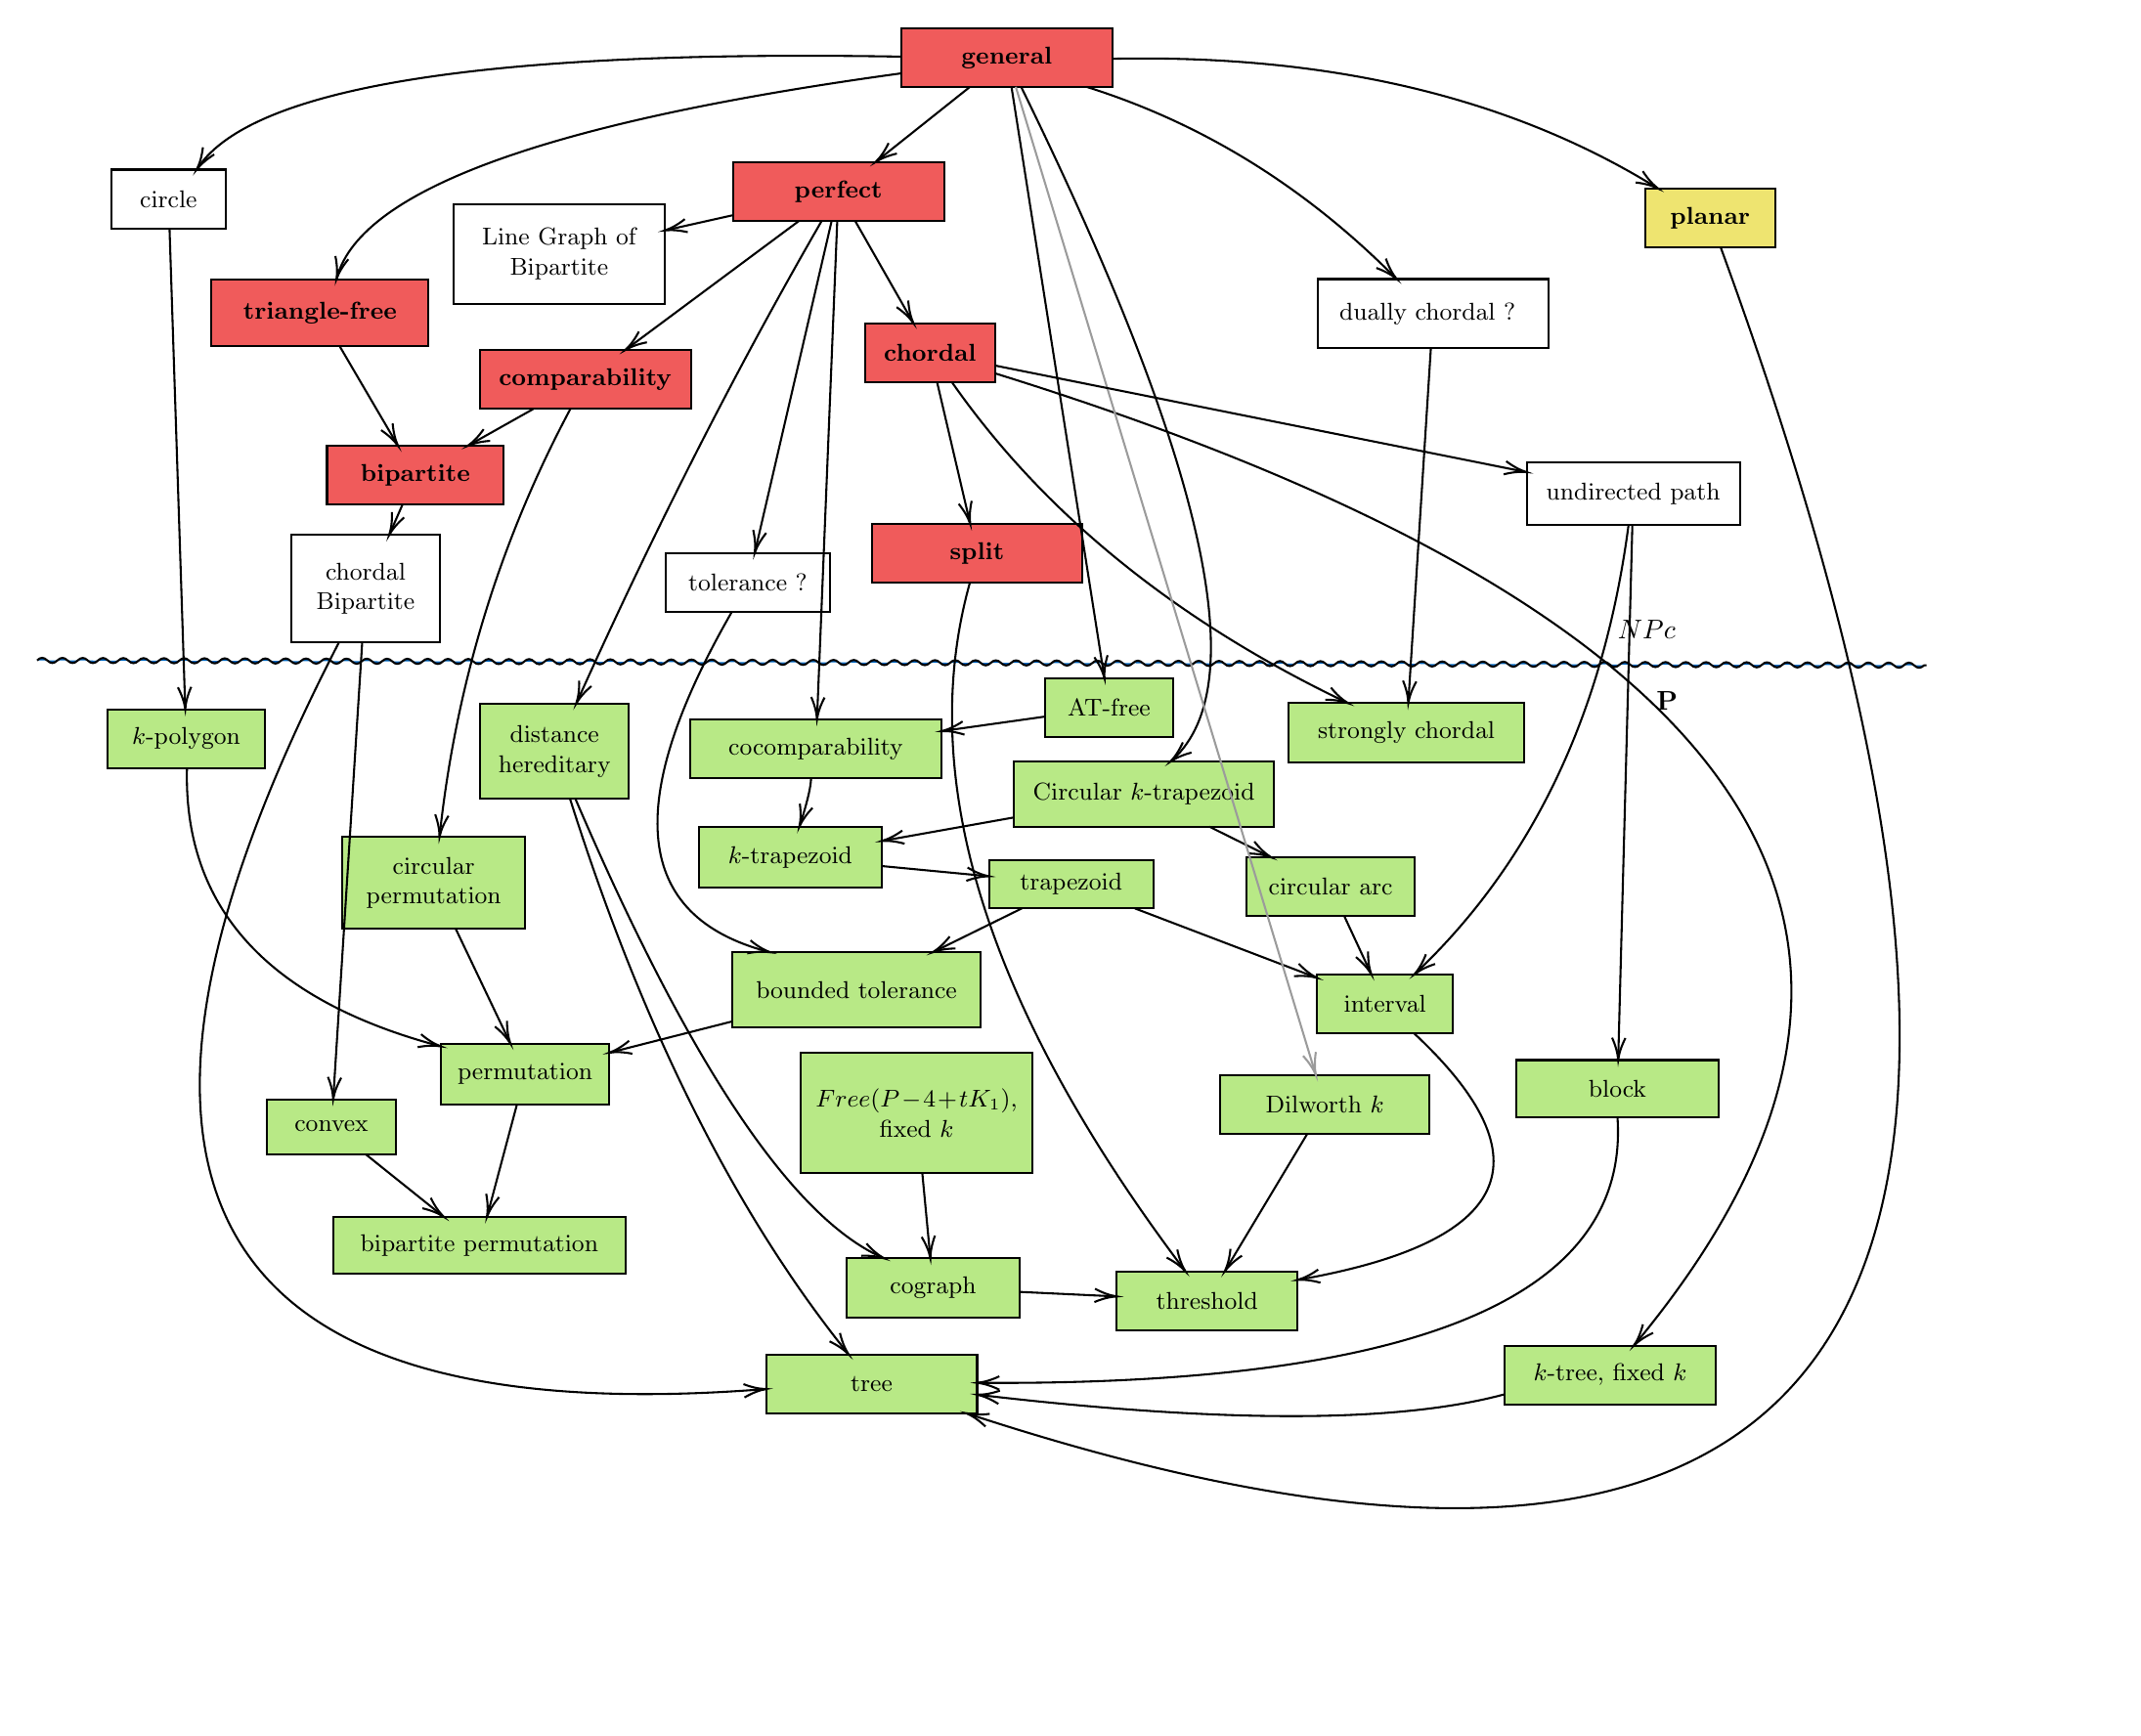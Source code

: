 

\tikzset{every picture/.style={line width=0.75pt}} %set default line width to 0.75pt        

\begin{tikzpicture}[x=0.75pt,y=0.75pt,yscale=-1,xscale=1]
%uncomment if require: \path (0,617); %set diagram left start at 0, and has height of 617

%Straight Lines [id:da6521298779049807] 
\draw [fill={rgb, 255:red, 0; green, 101; blue, 189 }  ,fill opacity=1 ]   (-114.6,212.17) .. controls (-112.93,210.51) and (-111.26,210.52) .. (-109.6,212.19) .. controls (-107.93,213.86) and (-106.27,213.86) .. (-104.6,212.2) .. controls (-102.93,210.54) and (-101.27,210.54) .. (-99.6,212.21) .. controls (-97.94,213.88) and (-96.27,213.89) .. (-94.6,212.23) .. controls (-92.93,210.57) and (-91.27,210.57) .. (-89.6,212.24) .. controls (-87.93,213.91) and (-86.27,213.91) .. (-84.6,212.25) .. controls (-82.93,210.59) and (-81.26,210.6) .. (-79.6,212.27) .. controls (-77.93,213.94) and (-76.27,213.94) .. (-74.6,212.28) .. controls (-72.93,210.62) and (-71.27,210.62) .. (-69.6,212.29) .. controls (-67.93,213.96) and (-66.27,213.96) .. (-64.6,212.3) .. controls (-62.93,210.64) and (-61.26,210.65) .. (-59.6,212.32) .. controls (-57.93,213.99) and (-56.27,213.99) .. (-54.6,212.33) .. controls (-52.93,210.67) and (-51.27,210.67) .. (-49.6,212.34) .. controls (-47.94,214.01) and (-46.27,214.02) .. (-44.6,212.36) .. controls (-42.93,210.7) and (-41.27,210.7) .. (-39.6,212.37) .. controls (-37.93,214.04) and (-36.27,214.04) .. (-34.6,212.38) .. controls (-32.93,210.72) and (-31.27,210.72) .. (-29.6,212.39) .. controls (-27.94,214.06) and (-26.27,214.07) .. (-24.6,212.41) .. controls (-22.93,210.75) and (-21.27,210.75) .. (-19.6,212.42) .. controls (-17.93,214.09) and (-16.27,214.09) .. (-14.6,212.43) .. controls (-12.93,210.77) and (-11.26,210.78) .. (-9.6,212.45) .. controls (-7.93,214.12) and (-6.27,214.12) .. (-4.6,212.46) .. controls (-2.93,210.8) and (-1.27,210.8) .. (0.4,212.47) .. controls (2.07,214.14) and (3.73,214.14) .. (5.4,212.48) .. controls (7.07,210.82) and (8.74,210.83) .. (10.4,212.5) .. controls (12.07,214.17) and (13.73,214.17) .. (15.4,212.51) .. controls (17.07,210.85) and (18.73,210.85) .. (20.4,212.52) .. controls (22.06,214.19) and (23.73,214.2) .. (25.4,212.54) .. controls (27.07,210.88) and (28.73,210.88) .. (30.4,212.55) .. controls (32.07,214.22) and (33.73,214.22) .. (35.4,212.56) .. controls (37.07,210.9) and (38.73,210.9) .. (40.4,212.57) .. controls (42.06,214.24) and (43.73,214.25) .. (45.4,212.59) .. controls (47.07,210.93) and (48.73,210.93) .. (50.4,212.6) .. controls (52.07,214.27) and (53.73,214.27) .. (55.4,212.61) .. controls (57.07,210.95) and (58.74,210.96) .. (60.4,212.63) .. controls (62.07,214.3) and (63.73,214.3) .. (65.4,212.64) .. controls (67.07,210.98) and (68.73,210.98) .. (70.4,212.65) .. controls (72.07,214.32) and (73.73,214.32) .. (75.4,212.66) .. controls (77.07,211) and (78.74,211.01) .. (80.4,212.68) .. controls (82.07,214.35) and (83.73,214.35) .. (85.4,212.69) .. controls (87.07,211.03) and (88.73,211.03) .. (90.4,212.7) .. controls (92.06,214.37) and (93.73,214.38) .. (95.4,212.72) .. controls (97.07,211.06) and (98.73,211.06) .. (100.4,212.73) .. controls (102.07,214.4) and (103.73,214.4) .. (105.4,212.74) .. controls (107.07,211.08) and (108.73,211.08) .. (110.4,212.75) .. controls (112.06,214.42) and (113.73,214.43) .. (115.4,212.77) .. controls (117.07,211.11) and (118.73,211.11) .. (120.4,212.78) .. controls (122.07,214.45) and (123.73,214.45) .. (125.4,212.79) .. controls (127.07,211.13) and (128.74,211.14) .. (130.4,212.81) .. controls (132.07,214.48) and (133.73,214.48) .. (135.4,212.82) .. controls (137.07,211.16) and (138.73,211.16) .. (140.4,212.83) .. controls (142.06,214.5) and (143.73,214.51) .. (145.4,212.85) .. controls (147.07,211.19) and (148.73,211.19) .. (150.4,212.86) .. controls (152.07,214.53) and (153.73,214.53) .. (155.4,212.87) .. controls (157.07,211.21) and (158.73,211.21) .. (160.4,212.88) .. controls (162.06,214.55) and (163.73,214.56) .. (165.4,212.9) .. controls (167.07,211.24) and (168.73,211.24) .. (170.4,212.91) .. controls (172.07,214.58) and (173.73,214.58) .. (175.4,212.92) .. controls (177.07,211.26) and (178.74,211.27) .. (180.4,212.94) .. controls (182.07,214.61) and (183.73,214.61) .. (185.4,212.95) .. controls (187.07,211.29) and (188.73,211.29) .. (190.4,212.96) .. controls (192.07,214.63) and (193.73,214.63) .. (195.4,212.97) .. controls (197.07,211.31) and (198.74,211.32) .. (200.4,212.99) .. controls (202.07,214.66) and (203.73,214.66) .. (205.4,213) .. controls (207.07,211.34) and (208.73,211.34) .. (210.4,213.01) .. controls (212.06,214.68) and (213.73,214.69) .. (215.4,213.03) .. controls (217.07,211.37) and (218.73,211.37) .. (220.4,213.04) .. controls (222.07,214.71) and (223.73,214.71) .. (225.4,213.05) .. controls (227.07,211.39) and (228.73,211.39) .. (230.4,213.06) .. controls (232.06,214.73) and (233.73,214.74) .. (235.4,213.08) .. controls (237.07,211.42) and (238.73,211.42) .. (240.4,213.09) .. controls (242.07,214.76) and (243.73,214.76) .. (245.4,213.1) .. controls (247.07,211.44) and (248.74,211.45) .. (250.4,213.12) .. controls (252.07,214.79) and (253.73,214.79) .. (255.4,213.13) .. controls (257.07,211.47) and (258.73,211.47) .. (260.4,213.14) .. controls (262.07,214.81) and (263.73,214.81) .. (265.4,213.15) .. controls (267.07,211.49) and (268.74,211.5) .. (270.4,213.17) .. controls (272.07,214.84) and (273.73,214.84) .. (275.4,213.18) .. controls (277.07,211.52) and (278.73,211.52) .. (280.4,213.19) .. controls (282.06,214.86) and (283.73,214.87) .. (285.4,213.21) .. controls (287.07,211.55) and (288.73,211.55) .. (290.4,213.22) .. controls (292.07,214.89) and (293.73,214.89) .. (295.4,213.23) .. controls (297.07,211.57) and (298.73,211.57) .. (300.4,213.24) .. controls (302.06,214.91) and (303.73,214.92) .. (305.4,213.26) .. controls (307.07,211.6) and (308.73,211.6) .. (310.4,213.27) .. controls (312.07,214.94) and (313.73,214.94) .. (315.4,213.28) .. controls (317.07,211.62) and (318.74,211.63) .. (320.4,213.3) .. controls (322.07,214.97) and (323.73,214.97) .. (325.4,213.31) .. controls (327.07,211.65) and (328.73,211.65) .. (330.4,213.32) .. controls (332.07,214.99) and (333.73,214.99) .. (335.4,213.33) .. controls (337.07,211.67) and (338.74,211.68) .. (340.4,213.35) .. controls (342.07,215.02) and (343.73,215.02) .. (345.4,213.36) .. controls (347.07,211.7) and (348.73,211.7) .. (350.4,213.37) .. controls (352.06,215.04) and (353.73,215.05) .. (355.4,213.39) .. controls (357.07,211.73) and (358.73,211.73) .. (360.4,213.4) .. controls (362.07,215.07) and (363.73,215.07) .. (365.4,213.41) .. controls (367.07,211.75) and (368.73,211.75) .. (370.4,213.42) .. controls (372.06,215.09) and (373.73,215.1) .. (375.4,213.44) .. controls (377.07,211.78) and (378.73,211.78) .. (380.4,213.45) .. controls (382.07,215.12) and (383.73,215.12) .. (385.4,213.46) .. controls (387.07,211.8) and (388.74,211.81) .. (390.4,213.48) .. controls (392.07,215.15) and (393.73,215.15) .. (395.4,213.49) .. controls (397.07,211.83) and (398.73,211.83) .. (400.4,213.5) .. controls (402.06,215.17) and (403.73,215.18) .. (405.4,213.52) .. controls (407.07,211.86) and (408.73,211.86) .. (410.4,213.53) .. controls (412.07,215.2) and (413.73,215.2) .. (415.4,213.54) .. controls (417.07,211.88) and (418.73,211.88) .. (420.4,213.55) .. controls (422.06,215.22) and (423.73,215.23) .. (425.4,213.57) .. controls (427.07,211.91) and (428.73,211.91) .. (430.4,213.58) .. controls (432.07,215.25) and (433.73,215.25) .. (435.4,213.59) .. controls (437.07,211.93) and (438.74,211.94) .. (440.4,213.61) .. controls (442.07,215.28) and (443.73,215.28) .. (445.4,213.62) .. controls (447.07,211.96) and (448.73,211.96) .. (450.4,213.63) .. controls (452.07,215.3) and (453.73,215.3) .. (455.4,213.64) .. controls (457.07,211.98) and (458.74,211.99) .. (460.4,213.66) .. controls (462.07,215.33) and (463.73,215.33) .. (465.4,213.67) .. controls (467.07,212.01) and (468.73,212.01) .. (470.4,213.68) .. controls (472.06,215.35) and (473.73,215.36) .. (475.4,213.7) .. controls (477.07,212.04) and (478.73,212.04) .. (480.4,213.71) .. controls (482.07,215.38) and (483.73,215.38) .. (485.4,213.72) .. controls (487.07,212.06) and (488.73,212.06) .. (490.4,213.73) .. controls (492.06,215.4) and (493.73,215.41) .. (495.4,213.75) .. controls (497.07,212.09) and (498.73,212.09) .. (500.4,213.76) .. controls (502.07,215.43) and (503.73,215.43) .. (505.4,213.77) .. controls (507.07,212.11) and (508.74,212.12) .. (510.4,213.79) .. controls (512.07,215.46) and (513.73,215.46) .. (515.4,213.8) .. controls (517.07,212.14) and (518.73,212.14) .. (520.4,213.81) .. controls (522.07,215.48) and (523.73,215.48) .. (525.4,213.82) .. controls (527.07,212.16) and (528.74,212.17) .. (530.4,213.84) .. controls (532.07,215.51) and (533.73,215.51) .. (535.4,213.85) .. controls (537.07,212.19) and (538.73,212.19) .. (540.4,213.86) .. controls (542.06,215.53) and (543.73,215.54) .. (545.4,213.88) .. controls (547.07,212.22) and (548.73,212.22) .. (550.4,213.89) .. controls (552.07,215.56) and (553.73,215.56) .. (555.4,213.9) .. controls (557.07,212.24) and (558.73,212.24) .. (560.4,213.91) .. controls (562.06,215.58) and (563.73,215.59) .. (565.4,213.93) .. controls (567.07,212.27) and (568.73,212.27) .. (570.4,213.94) .. controls (572.07,215.61) and (573.73,215.61) .. (575.4,213.95) .. controls (577.07,212.29) and (578.74,212.3) .. (580.4,213.97) .. controls (582.07,215.64) and (583.73,215.64) .. (585.4,213.98) .. controls (587.07,212.32) and (588.73,212.32) .. (590.4,213.99) .. controls (592.07,215.66) and (593.73,215.66) .. (595.4,214) .. controls (597.07,212.34) and (598.74,212.35) .. (600.4,214.02) .. controls (602.07,215.69) and (603.73,215.69) .. (605.4,214.03) .. controls (607.07,212.37) and (608.73,212.37) .. (610.4,214.04) .. controls (612.06,215.71) and (613.73,215.72) .. (615.4,214.06) .. controls (617.07,212.4) and (618.73,212.4) .. (620.4,214.07) .. controls (622.07,215.74) and (623.73,215.74) .. (625.4,214.08) .. controls (627.07,212.42) and (628.74,212.43) .. (630.4,214.1) .. controls (632.07,215.77) and (633.73,215.77) .. (635.4,214.11) .. controls (637.07,212.45) and (638.73,212.45) .. (640.4,214.12) .. controls (642.07,215.79) and (643.73,215.79) .. (645.4,214.13) .. controls (647.07,212.47) and (648.74,212.48) .. (650.4,214.15) .. controls (652.07,215.82) and (653.73,215.82) .. (655.4,214.16) .. controls (657.07,212.5) and (658.73,212.5) .. (660.4,214.17) .. controls (662.06,215.84) and (663.73,215.85) .. (665.4,214.19) .. controls (667.07,212.53) and (668.73,212.53) .. (670.4,214.2) .. controls (672.07,215.87) and (673.73,215.87) .. (675.4,214.21) .. controls (677.07,212.55) and (678.73,212.55) .. (680.4,214.22) .. controls (682.06,215.89) and (683.73,215.9) .. (685.4,214.24) .. controls (687.07,212.58) and (688.73,212.58) .. (690.4,214.25) .. controls (692.07,215.92) and (693.73,215.92) .. (695.4,214.26) .. controls (697.07,212.6) and (698.74,212.61) .. (700.4,214.28) .. controls (702.07,215.95) and (703.73,215.95) .. (705.4,214.29) .. controls (707.07,212.63) and (708.73,212.63) .. (710.4,214.3) .. controls (712.07,215.97) and (713.73,215.97) .. (715.4,214.31) .. controls (717.07,212.65) and (718.74,212.66) .. (720.4,214.33) .. controls (722.07,216) and (723.73,216) .. (725.4,214.34) .. controls (727.07,212.68) and (728.73,212.68) .. (730.4,214.35) .. controls (732.06,216.02) and (733.73,216.03) .. (735.4,214.37) .. controls (737.07,212.71) and (738.73,212.71) .. (740.4,214.38) .. controls (742.07,216.05) and (743.73,216.05) .. (745.4,214.39) .. controls (747.07,212.73) and (748.73,212.73) .. (750.4,214.4) .. controls (752.06,216.07) and (753.73,216.08) .. (755.4,214.42) .. controls (757.07,212.76) and (758.73,212.76) .. (760.4,214.43) .. controls (762.07,216.1) and (763.73,216.1) .. (765.4,214.44) .. controls (767.07,212.78) and (768.74,212.79) .. (770.4,214.46) .. controls (772.07,216.13) and (773.73,216.13) .. (775.4,214.47) .. controls (777.07,212.81) and (778.73,212.81) .. (780.4,214.48) .. controls (782.07,216.15) and (783.73,216.15) .. (785.4,214.49) .. controls (787.07,212.83) and (788.74,212.84) .. (790.4,214.51) .. controls (792.07,216.18) and (793.73,216.18) .. (795.4,214.52) .. controls (797.07,212.86) and (798.73,212.86) .. (800.4,214.53) .. controls (802.06,216.2) and (803.73,216.21) .. (805.4,214.55) .. controls (807.07,212.89) and (808.73,212.89) .. (810.4,214.56) .. controls (812.07,216.23) and (813.73,216.23) .. (815.4,214.57) -- (816.6,214.57) -- (816.6,214.57) ;

% Text Node
\draw  [fill={rgb, 255:red, 233; green, 17; blue, 17 }  ,fill opacity=0.69 ]  (228.33,-33.4) -- (332.33,-33.4) -- (332.33,-4.4) -- (228.33,-4.4) -- cycle  ;
\draw (280.33,-18.9) node  [font=\small] [align=left] {\begin{minipage}[lt]{68pt}\setlength\topsep{0pt}
\begin{center}
\textbf{perfect}
\end{center}

\end{minipage}};
% Text Node
\draw    (90.67,-12.58) -- (194.67,-12.58) -- (194.67,36.42) -- (90.67,36.42) -- cycle  ;
\draw (142.67,11.92) node  [font=\small] [align=left] {\begin{minipage}[lt]{68pt}\setlength\topsep{0pt}
\begin{center}
Line Graph of Bipartite
\end{center}

\end{minipage}};
% Text Node
\draw  [fill={rgb, 255:red, 233; green, 17; blue, 17 }  ,fill opacity=0.69 ]  (103.67,59.27) -- (207.67,59.27) -- (207.67,88.27) -- (103.67,88.27) -- cycle  ;
\draw (155.67,73.77) node  [font=\small] [align=left] {\begin{minipage}[lt]{68pt}\setlength\topsep{0pt}
\begin{center}
\textbf{comparability}
\end{center}

\end{minipage}};
% Text Node
\draw    (195.2,159.27) -- (276.2,159.27) -- (276.2,188.27) -- (195.2,188.27) -- cycle  ;
\draw (235.7,173.77) node  [font=\small] [align=left] {\begin{minipage}[lt]{52.63pt}\setlength\topsep{0pt}
\begin{center}
tolerance ?
\end{center}

\end{minipage}};
% Text Node
\draw  [fill={rgb, 255:red, 184; green, 233; blue, 134 }  ,fill opacity=1 ]  (382.2,220.93) -- (445.2,220.93) -- (445.2,249.93) -- (382.2,249.93) -- cycle  ;
\draw (413.7,235.43) node  [font=\small] [align=left] {\begin{minipage}[lt]{40.39pt}\setlength\topsep{0pt}
\begin{center}
AT-free
\end{center}

\end{minipage}};
% Text Node
\draw  [fill={rgb, 255:red, 233; green, 17; blue, 17 }  ,fill opacity=0.69 ]  (293.53,45.93) -- (357.53,45.93) -- (357.53,74.93) -- (293.53,74.93) -- cycle  ;
\draw (325.53,60.43) node  [font=\small] [align=left] {\begin{minipage}[lt]{40.62pt}\setlength\topsep{0pt}
\begin{center}
\textbf{chordal}
\end{center}

\end{minipage}};
% Text Node
\draw  [fill={rgb, 255:red, 233; green, 17; blue, 17 }  ,fill opacity=0.69 ]  (296.67,144.93) -- (400.67,144.93) -- (400.67,173.93) -- (296.67,173.93) -- cycle  ;
\draw (348.67,159.43) node  [font=\small] [align=left] {\begin{minipage}[lt]{68pt}\setlength\topsep{0pt}
\begin{center}
\textbf{split}
\end{center}

\end{minipage}};
% Text Node
\draw  [fill={rgb, 255:red, 184; green, 233; blue, 134 }  ,fill opacity=1 ]  (608.67,549.93) -- (712.67,549.93) -- (712.67,578.93) -- (608.67,578.93) -- cycle  ;
\draw (660.67,564.43) node  [font=\small] [align=left] {\begin{minipage}[lt]{68pt}\setlength\topsep{0pt}
\begin{center}
$\displaystyle k$-tree, fixed $\displaystyle k$
\end{center}

\end{minipage}};
% Text Node
\draw  [color={rgb, 255:red, 0; green, 0; blue, 0 }  ,draw opacity=1 ][fill={rgb, 255:red, 184; green, 233; blue, 134 }  ,fill opacity=1 ]  (207.17,241.27) -- (331.17,241.27) -- (331.17,270.27) -- (207.17,270.27) -- cycle  ;
\draw (269.17,255.77) node  [font=\small] [align=left] {\begin{minipage}[lt]{81.83pt}\setlength\topsep{0pt}
\begin{center}
cocomparability
\end{center}

\end{minipage}};
% Text Node
\draw  [fill={rgb, 255:red, 184; green, 233; blue, 134 }  ,fill opacity=1 ]  (244.67,554.27) -- (348.67,554.27) -- (348.67,583.27) -- (244.67,583.27) -- cycle  ;
\draw (296.67,568.77) node  [font=\small] [align=left] {\begin{minipage}[lt]{68pt}\setlength\topsep{0pt}
\begin{center}
tree
\end{center}

\end{minipage}};
% Text Node
\draw    (-77.8,-29.73) -- (-21.8,-29.73) -- (-21.8,-0.73) -- (-77.8,-0.73) -- cycle  ;
\draw (-49.8,-15.23) node  [font=\small] [align=left] {\begin{minipage}[lt]{35.63pt}\setlength\topsep{0pt}
\begin{center}
circle
\end{center}

\end{minipage}};
% Text Node
\draw    (10.8,150.42) -- (83.8,150.42) -- (83.8,203.42) -- (10.8,203.42) -- cycle  ;
\draw (47.3,176.92) node  [font=\small] [align=left] {\begin{minipage}[lt]{47.1pt}\setlength\topsep{0pt}
\begin{center}
chordal Bipartite
\end{center}

\end{minipage}};
% Text Node
\draw  [fill={rgb, 255:red, 233; green, 17; blue, 17 }  ,fill opacity=0.69 ]  (28.3,106.47) -- (115.3,106.47) -- (115.3,135.47) -- (28.3,135.47) -- cycle  ;
\draw (71.8,120.97) node  [font=\small] [align=left] {\begin{minipage}[lt]{56.39pt}\setlength\topsep{0pt}
\begin{center}
\textbf{bipartite}
\end{center}

\end{minipage}};
% Text Node
\draw  [fill={rgb, 255:red, 184; green, 233; blue, 134 }  ,fill opacity=1 ]  (366.87,262.15) -- (494.87,262.15) -- (494.87,294.15) -- (366.87,294.15) -- cycle  ;
\draw (430.87,278.15) node  [font=\small] [align=left] {\begin{minipage}[lt]{84.59pt}\setlength\topsep{0pt}
\begin{center}
Circular $\displaystyle k$-trapezoid
\end{center}

\end{minipage}};
% Text Node
\draw  [fill={rgb, 255:red, 184; green, 233; blue, 134 }  ,fill opacity=1 ]  (211.6,294.24) -- (301.6,294.24) -- (301.6,324.24) -- (211.6,324.24) -- cycle  ;
\draw (256.6,309.24) node  [font=\small] [align=left] {\begin{minipage}[lt]{58.21pt}\setlength\topsep{0pt}
\begin{center}
$\displaystyle k$-trapezoid
\end{center}

\end{minipage}};
% Text Node
\draw  [fill={rgb, 255:red, 184; green, 233; blue, 134 }  ,fill opacity=1 ]  (354.53,310.45) -- (435.53,310.45) -- (435.53,334.45) -- (354.53,334.45) -- cycle  ;
\draw (395.03,322.45) node  [font=\small] [align=left] {\begin{minipage}[lt]{52.18pt}\setlength\topsep{0pt}
\begin{center}
trapezoid
\end{center}

\end{minipage}};
% Text Node
\draw  [fill={rgb, 255:red, 184; green, 233; blue, 134 }  ,fill opacity=1 ]  (228.2,356.05) -- (350.2,356.05) -- (350.2,393.05) -- (228.2,393.05) -- cycle  ;
\draw (289.2,374.55) node  [font=\small] [align=left] {\begin{minipage}[lt]{80.51pt}\setlength\topsep{0pt}
\begin{center}
bounded tolerance
\end{center}

\end{minipage}};
% Text Node
\draw  [fill={rgb, 255:red, 184; green, 233; blue, 134 }  ,fill opacity=1 ]  (84.37,401.11) -- (167.37,401.11) -- (167.37,431.11) -- (84.37,431.11) -- cycle  ;
\draw (125.87,416.11) node  [font=\small] [align=left] {\begin{minipage}[lt]{53.77pt}\setlength\topsep{0pt}
\begin{center}
permutation
\end{center}

\end{minipage}};
% Text Node
\draw  [fill={rgb, 255:red, 184; green, 233; blue, 134 }  ,fill opacity=1 ]  (31.37,486.49) -- (175.37,486.49) -- (175.37,514.49) -- (31.37,514.49) -- cycle  ;
\draw (103.37,500.49) node  [font=\small] [align=left] {\begin{minipage}[lt]{95.25pt}\setlength\topsep{0pt}
\begin{center}
bipartite permutation
\end{center}

\end{minipage}};
% Text Node
\draw  [fill={rgb, 255:red, 184; green, 233; blue, 134 }  ,fill opacity=1 ]  (-1.53,428.57) -- (62.47,428.57) -- (62.47,455.57) -- (-1.53,455.57) -- cycle  ;
\draw (30.47,442.07) node  [font=\small] [align=left] {\begin{minipage}[lt]{40.53pt}\setlength\topsep{0pt}
\begin{center}
convex
\end{center}

\end{minipage}};
% Text Node
\draw  [fill={rgb, 255:red, 184; green, 233; blue, 134 }  ,fill opacity=1 ]  (516.2,366.93) -- (583.2,366.93) -- (583.2,395.93) -- (516.2,395.93) -- cycle  ;
\draw (549.7,381.43) node  [font=\small] [align=left] {\begin{minipage}[lt]{43.11pt}\setlength\topsep{0pt}
\begin{center}
interval
\end{center}

\end{minipage}};
% Text Node
\draw  [fill={rgb, 255:red, 184; green, 233; blue, 134 }  ,fill opacity=1 ]  (417.53,513.27) -- (506.53,513.27) -- (506.53,542.27) -- (417.53,542.27) -- cycle  ;
\draw (462.03,527.77) node  [font=\small] [align=left] {\begin{minipage}[lt]{57.62pt}\setlength\topsep{0pt}
\begin{center}
threshold
\end{center}

\end{minipage}};
% Text Node
\draw  [fill={rgb, 255:red, 184; green, 233; blue, 134 }  ,fill opacity=1 ]  (468.53,416.6) -- (571.53,416.6) -- (571.53,445.6) -- (468.53,445.6) -- cycle  ;
\draw (520.03,431.1) node  [font=\small] [align=left] {\begin{minipage}[lt]{67.14pt}\setlength\topsep{0pt}
\begin{center}
Dilworth $\displaystyle k$
\end{center}

\end{minipage}};
% Text Node
\draw  [fill={rgb, 255:red, 184; green, 233; blue, 134 }  ,fill opacity=1 ]  (284.53,506.93) -- (369.53,506.93) -- (369.53,535.93) -- (284.53,535.93) -- cycle  ;
\draw (327.03,521.43) node  [font=\small] [align=left] {\begin{minipage}[lt]{55.35pt}\setlength\topsep{0pt}
\begin{center}
cograph
\end{center}

\end{minipage}};
% Text Node
\draw  [fill={rgb, 255:red, 184; green, 233; blue, 134 }  ,fill opacity=1 ]  (481.4,309.27) -- (564.4,309.27) -- (564.4,338.27) -- (481.4,338.27) -- cycle  ;
\draw (522.9,323.77) node  [font=\small] [align=left] {\begin{minipage}[lt]{53.72pt}\setlength\topsep{0pt}
\begin{center}
circular arc
\end{center}

\end{minipage}};
% Text Node
\draw  [fill={rgb, 255:red, 255; green, 255; blue, 255 }  ,fill opacity=1 ]  (516.37,24.22) -- (630.37,24.22) -- (630.37,58.22) -- (516.37,58.22) -- cycle  ;
\draw (573.37,41.22) node  [font=\small] [align=left] {\begin{minipage}[lt]{74.85pt}\setlength\topsep{0pt}
\begin{center}
dually chordal ? $ $
\end{center}

\end{minipage}};
% Text Node
\draw  [fill={rgb, 255:red, 184; green, 233; blue, 134 }  ,fill opacity=1 ]  (502.23,233.27) -- (618.23,233.27) -- (618.23,262.27) -- (502.23,262.27) -- cycle  ;
\draw (560.23,247.77) node  [font=\small] [align=left] {\begin{minipage}[lt]{76.39pt}\setlength\topsep{0pt}
\begin{center}
strongly chordal
\end{center}

\end{minipage}};
% Text Node
\draw  [fill={rgb, 255:red, 184; green, 233; blue, 134 }  ,fill opacity=1 ]  (35.9,299.3) -- (125.9,299.3) -- (125.9,344.3) -- (35.9,344.3) -- cycle  ;
\draw (80.9,321.8) node  [font=\small] [align=left] {\begin{minipage}[lt]{58.34pt}\setlength\topsep{0pt}
\begin{center}
circular permutation
\end{center}

\end{minipage}};
% Text Node
\draw  [fill={rgb, 255:red, 184; green, 233; blue, 134 }  ,fill opacity=1 ]  (-80.1,236.27) -- (-2.1,236.27) -- (-2.1,265.27) -- (-80.1,265.27) -- cycle  ;
\draw (-41.1,250.77) node  [font=\small] [align=left] {\begin{minipage}[lt]{50.18pt}\setlength\topsep{0pt}
\begin{center}
$\displaystyle k$-polygon
\end{center}

\end{minipage}};
% Text Node
\draw  [fill={rgb, 255:red, 184; green, 233; blue, 134 }  ,fill opacity=1 ]  (103.9,233.49) -- (176.9,233.49) -- (176.9,280.49) -- (103.9,280.49) -- cycle  ;
\draw (140.4,256.99) node  [font=\small] [align=left] {\begin{minipage}[lt]{46.78pt}\setlength\topsep{0pt}
\begin{center}
distance hereditary
\end{center}

\end{minipage}};
% Text Node
\draw  [fill={rgb, 255:red, 184; green, 233; blue, 134 }  ,fill opacity=1 ]  (261.83,405.74) -- (375.83,405.74) -- (375.83,464.74) -- (261.83,464.74) -- cycle  ;
\draw (318.83,435.24) node  [font=\small] [align=left] {\begin{minipage}[lt]{74.57pt}\setlength\topsep{0pt}
\begin{center}
$\displaystyle Free( P-4+tK_{1})$, fixed $\displaystyle k$
\end{center}

\end{minipage}};
% Text Node
\draw  [fill={rgb, 255:red, 230; green, 216; blue, 48 }  ,fill opacity=0.69 ]  (677.87,-20.4) -- (741.87,-20.4) -- (741.87,8.6) -- (677.87,8.6) -- cycle  ;
\draw (709.87,-5.9) node  [font=\small] [align=left] {\begin{minipage}[lt]{40.62pt}\setlength\topsep{0pt}
\begin{center}
\textbf{planar}
\end{center}

\end{minipage}};
% Text Node
\draw (663,191) node [anchor=north west][inner sep=0.75pt]   [align=left] {$\displaystyle NPc$};
% Text Node
\draw (682,226) node [anchor=north west][inner sep=0.75pt]   [align=left] {\textbf{P}};
% Text Node
\draw  [fill={rgb, 255:red, 233; green, 17; blue, 17 }  ,fill opacity=0.69 ]  (311.33,-99.5) -- (415.33,-99.5) -- (415.33,-70.5) -- (311.33,-70.5) -- cycle  ;
\draw (363.33,-85) node  [font=\small] [align=left] {\begin{minipage}[lt]{68pt}\setlength\topsep{0pt}
\begin{center}
\textbf{general}
\end{center}

\end{minipage}};
% Text Node
\draw  [fill={rgb, 255:red, 184; green, 233; blue, 134 }  ,fill opacity=1 ]  (614.23,409.17) -- (714.23,409.17) -- (714.23,437.17) -- (614.23,437.17) -- cycle  ;
\draw (664.23,423.17) node  [font=\small] [align=left] {\begin{minipage}[lt]{65.51pt}\setlength\topsep{0pt}
\begin{center}
block
\end{center}

\end{minipage}};
% Text Node
\draw  [fill={rgb, 255:red, 255; green, 255; blue, 255 }  ,fill opacity=1 ]  (619.5,114.42) -- (724.5,114.42) -- (724.5,145.42) -- (619.5,145.42) -- cycle  ;
\draw (672,129.92) node  [font=\small] [align=left] {\begin{minipage}[lt]{68.82pt}\setlength\topsep{0pt}
\begin{center}
undirected path
\end{center}

\end{minipage}};
% Text Node
\draw  [fill={rgb, 255:red, 233; green, 17; blue, 17 }  ,fill opacity=0.69 ]  (-28.67,24.26) -- (78.33,24.26) -- (78.33,57.26) -- (-28.67,57.26) -- cycle  ;
\draw (24.83,40.76) node  [font=\small] [align=left] {\begin{minipage}[lt]{69.95pt}\setlength\topsep{0pt}
\begin{center}
\textbf{triangle-free}
\end{center}

\end{minipage}};
% Connection
\draw    (260.83,-4.4) -- (176.78,58.07) ;
\draw [shift={(175.17,59.27)}, rotate = 323.38] [color={rgb, 255:red, 0; green, 0; blue, 0 }  ][line width=0.75]    (10.93,-3.29) .. controls (6.95,-1.4) and (3.31,-0.3) .. (0,0) .. controls (3.31,0.3) and (6.95,1.4) .. (10.93,3.29)   ;
% Connection
\draw    (276.97,-4.4) -- (239.51,157.32) ;
\draw [shift={(239.06,159.27)}, rotate = 283.04] [color={rgb, 255:red, 0; green, 0; blue, 0 }  ][line width=0.75]    (10.93,-3.29) .. controls (6.95,-1.4) and (3.31,-0.3) .. (0,0) .. controls (3.31,0.3) and (6.95,1.4) .. (10.93,3.29)   ;
% Connection
\draw    (288.59,-4.4) -- (316.28,44.2) ;
\draw [shift={(317.27,45.93)}, rotate = 240.33] [color={rgb, 255:red, 0; green, 0; blue, 0 }  ][line width=0.75]    (10.93,-3.29) .. controls (6.95,-1.4) and (3.31,-0.3) .. (0,0) .. controls (3.31,0.3) and (6.95,1.4) .. (10.93,3.29)   ;
% Connection
\draw    (328.92,74.93) -- (344.82,142.99) ;
\draw [shift={(345.28,144.93)}, rotate = 256.85] [color={rgb, 255:red, 0; green, 0; blue, 0 }  ][line width=0.75]    (10.93,-3.29) .. controls (6.95,-1.4) and (3.31,-0.3) .. (0,0) .. controls (3.31,0.3) and (6.95,1.4) .. (10.93,3.29)   ;
% Connection
\draw    (357.53,70.7) .. controls (735.51,188.21) and (840.44,347.96) .. (672.32,549.93) ;
\draw [shift={(672.32,549.93)}, rotate = 309.77] [color={rgb, 255:red, 0; green, 0; blue, 0 }  ][line width=0.75]    (10.93,-3.29) .. controls (6.95,-1.4) and (3.31,-0.3) .. (0,0) .. controls (3.31,0.3) and (6.95,1.4) .. (10.93,3.29)   ;
% Connection
\draw    (382.2,239.86) -- (333.15,246.77) ;
\draw [shift={(331.17,247.04)}, rotate = 351.99] [color={rgb, 255:red, 0; green, 0; blue, 0 }  ][line width=0.75]    (10.93,-3.29) .. controls (6.95,-1.4) and (3.31,-0.3) .. (0,0) .. controls (3.31,0.3) and (6.95,1.4) .. (10.93,3.29)   ;
% Connection
\draw    (608.67,573.9) .. controls (556.14,588.12) and (470.09,588.26) .. (350.47,574.31) ;
\draw [shift={(348.67,574.1)}, rotate = 6.7] [color={rgb, 255:red, 0; green, 0; blue, 0 }  ][line width=0.75]    (10.93,-3.29) .. controls (6.95,-1.4) and (3.31,-0.3) .. (0,0) .. controls (3.31,0.3) and (6.95,1.4) .. (10.93,3.29)   ;
% Connection
\draw    (129.91,88.27) -- (99.3,105.49) ;
\draw [shift={(97.56,106.47)}, rotate = 330.62] [color={rgb, 255:red, 0; green, 0; blue, 0 }  ][line width=0.75]    (10.93,-3.29) .. controls (6.95,-1.4) and (3.31,-0.3) .. (0,0) .. controls (3.31,0.3) and (6.95,1.4) .. (10.93,3.29)   ;
% Connection
\draw    (65.45,135.47) -- (59.71,148.59) ;
\draw [shift={(58.9,150.42)}, rotate = 293.65] [color={rgb, 255:red, 0; green, 0; blue, 0 }  ][line width=0.75]    (10.93,-3.29) .. controls (6.95,-1.4) and (3.31,-0.3) .. (0,0) .. controls (3.31,0.3) and (6.95,1.4) .. (10.93,3.29)   ;
% Connection
\draw    (228.33,-7.26) -- (196.62,-0.16) ;
\draw [shift={(194.67,0.28)}, rotate = 347.38] [color={rgb, 255:red, 0; green, 0; blue, 0 }  ][line width=0.75]    (10.93,-3.29) .. controls (6.95,-1.4) and (3.31,-0.3) .. (0,0) .. controls (3.31,0.3) and (6.95,1.4) .. (10.93,3.29)   ;
% Connection
\draw    (366.87,289.57) -- (303.57,300.86) ;
\draw [shift={(301.6,301.21)}, rotate = 349.89] [color={rgb, 255:red, 0; green, 0; blue, 0 }  ][line width=0.75]    (10.93,-3.29) .. controls (6.95,-1.4) and (3.31,-0.3) .. (0,0) .. controls (3.31,0.3) and (6.95,1.4) .. (10.93,3.29)   ;
% Connection
\draw    (266.84,270.27) .. controls (266.74,274.5) and (265.01,281.87) .. (261.65,292.38) ;
\draw [shift={(261.04,294.24)}, rotate = 288.08] [color={rgb, 255:red, 0; green, 0; blue, 0 }  ][line width=0.75]    (10.93,-3.29) .. controls (6.95,-1.4) and (3.31,-0.3) .. (0,0) .. controls (3.31,0.3) and (6.95,1.4) .. (10.93,3.29)   ;
% Connection
\draw    (301.6,313.54) -- (352.54,318.4) ;
\draw [shift={(354.53,318.59)}, rotate = 185.45] [color={rgb, 255:red, 0; green, 0; blue, 0 }  ][line width=0.75]    (10.93,-3.29) .. controls (6.95,-1.4) and (3.31,-0.3) .. (0,0) .. controls (3.31,0.3) and (6.95,1.4) .. (10.93,3.29)   ;
% Connection
\draw    (370.66,334.45) -- (328.57,355.17) ;
\draw [shift={(326.78,356.05)}, rotate = 333.79] [color={rgb, 255:red, 0; green, 0; blue, 0 }  ][line width=0.75]    (10.93,-3.29) .. controls (6.95,-1.4) and (3.31,-0.3) .. (0,0) .. controls (3.31,0.3) and (6.95,1.4) .. (10.93,3.29)   ;
% Connection
\draw    (45.62,203.42) -- (31.45,426.58) ;
\draw [shift={(31.32,428.57)}, rotate = 273.63] [color={rgb, 255:red, 0; green, 0; blue, 0 }  ][line width=0.75]    (10.93,-3.29) .. controls (6.95,-1.4) and (3.31,-0.3) .. (0,0) .. controls (3.31,0.3) and (6.95,1.4) .. (10.93,3.29)   ;
% Connection
\draw [color={rgb, 255:red, 0; green, 0; blue, 0 }  ,draw opacity=1 ]   (47.31,455.57) -- (84.33,485.24) ;
\draw [shift={(85.89,486.49)}, rotate = 218.7] [color={rgb, 255:red, 0; green, 0; blue, 0 }  ,draw opacity=1 ][line width=0.75]    (10.93,-3.29) .. controls (6.95,-1.4) and (3.31,-0.3) .. (0,0) .. controls (3.31,0.3) and (6.95,1.4) .. (10.93,3.29)   ;
% Connection
\draw    (121.87,431.11) -- (107.62,484.56) ;
\draw [shift={(107.1,486.49)}, rotate = 284.93] [color={rgb, 255:red, 0; green, 0; blue, 0 }  ][line width=0.75]    (10.93,-3.29) .. controls (6.95,-1.4) and (3.31,-0.3) .. (0,0) .. controls (3.31,0.3) and (6.95,1.4) .. (10.93,3.29)   ;
% Connection
\draw    (228.2,390.07) -- (169.3,405.06) ;
\draw [shift={(167.37,405.55)}, rotate = 345.73] [color={rgb, 255:red, 0; green, 0; blue, 0 }  ][line width=0.75]    (10.93,-3.29) .. controls (6.95,-1.4) and (3.31,-0.3) .. (0,0) .. controls (3.31,0.3) and (6.95,1.4) .. (10.93,3.29)   ;
% Connection
\draw    (426.5,334.45) -- (514.33,367.95) ;
\draw [shift={(516.2,368.66)}, rotate = 200.87] [color={rgb, 255:red, 0; green, 0; blue, 0 }  ][line width=0.75]    (10.93,-3.29) .. controls (6.95,-1.4) and (3.31,-0.3) .. (0,0) .. controls (3.31,0.3) and (6.95,1.4) .. (10.93,3.29)   ;
% Connection
\draw    (563.94,395.93) .. controls (630.81,458.31) and (612.21,498.75) .. (508.11,517.28) ;
\draw [shift={(506.53,517.55)}, rotate = 350.11] [color={rgb, 255:red, 0; green, 0; blue, 0 }  ][line width=0.75]    (10.93,-3.29) .. controls (6.95,-1.4) and (3.31,-0.3) .. (0,0) .. controls (3.31,0.3) and (6.95,1.4) .. (10.93,3.29)   ;
% Connection
\draw    (369.53,523.43) -- (415.54,525.59) ;
\draw [shift={(417.53,525.68)}, rotate = 182.69] [color={rgb, 255:red, 0; green, 0; blue, 0 }  ][line width=0.75]    (10.93,-3.29) .. controls (6.95,-1.4) and (3.31,-0.3) .. (0,0) .. controls (3.31,0.3) and (6.95,1.4) .. (10.93,3.29)   ;
% Connection
\draw    (511.33,445.6) -- (471.76,511.55) ;
\draw [shift={(470.73,513.27)}, rotate = 300.96] [color={rgb, 255:red, 0; green, 0; blue, 0 }  ][line width=0.75]    (10.93,-3.29) .. controls (6.95,-1.4) and (3.31,-0.3) .. (0,0) .. controls (3.31,0.3) and (6.95,1.4) .. (10.93,3.29)   ;
% Connection
\draw    (345.09,173.93) .. controls (318.03,270.62) and (353.43,383.73) .. (451.29,513.27) ;
\draw [shift={(451.29,513.27)}, rotate = 232.93] [color={rgb, 255:red, 0; green, 0; blue, 0 }  ][line width=0.75]    (10.93,-3.29) .. controls (6.95,-1.4) and (3.31,-0.3) .. (0,0) .. controls (3.31,0.3) and (6.95,1.4) .. (10.93,3.29)   ;
% Connection
\draw    (529.64,338.27) -- (542.12,365.12) ;
\draw [shift={(542.96,366.93)}, rotate = 245.07] [color={rgb, 255:red, 0; green, 0; blue, 0 }  ][line width=0.75]    (10.93,-3.29) .. controls (6.95,-1.4) and (3.31,-0.3) .. (0,0) .. controls (3.31,0.3) and (6.95,1.4) .. (10.93,3.29)   ;
% Connection
\draw    (463.15,294.15) -- (491.85,308.38) ;
\draw [shift={(493.64,309.27)}, rotate = 206.36] [color={rgb, 255:red, 0; green, 0; blue, 0 }  ][line width=0.75]    (10.93,-3.29) .. controls (6.95,-1.4) and (3.31,-0.3) .. (0,0) .. controls (3.31,0.3) and (6.95,1.4) .. (10.93,3.29)   ;
% Connection
\draw    (572.29,58.22) -- (561.28,231.27) ;
\draw [shift={(561.16,233.27)}, rotate = 273.64] [color={rgb, 255:red, 0; green, 0; blue, 0 }  ][line width=0.75]    (10.93,-3.29) .. controls (6.95,-1.4) and (3.31,-0.3) .. (0,0) .. controls (3.31,0.3) and (6.95,1.4) .. (10.93,3.29)   ;
% Connection
\draw    (148.2,88.27) .. controls (113.41,153.53) and (91.96,223.51) .. (83.83,298.17) ;
\draw [shift={(83.71,299.3)}, rotate = 276.11] [color={rgb, 255:red, 0; green, 0; blue, 0 }  ][line width=0.75]    (10.93,-3.29) .. controls (6.95,-1.4) and (3.31,-0.3) .. (0,0) .. controls (3.31,0.3) and (6.95,1.4) .. (10.93,3.29)   ;
% Connection
\draw    (91.63,344.3) -- (117.85,399.3) ;
\draw [shift={(118.71,401.11)}, rotate = 244.51] [color={rgb, 255:red, 0; green, 0; blue, 0 }  ][line width=0.75]    (10.93,-3.29) .. controls (6.95,-1.4) and (3.31,-0.3) .. (0,0) .. controls (3.31,0.3) and (6.95,1.4) .. (10.93,3.29)   ;
% Connection
\draw    (-40.72,265.27) .. controls (-42.54,333.81) and (-1.28,379.41) .. (83.09,402.08) ;
\draw [shift={(84.37,402.42)}, rotate = 194.82] [color={rgb, 255:red, 0; green, 0; blue, 0 }  ][line width=0.75]    (10.93,-3.29) .. controls (6.95,-1.4) and (3.31,-0.3) .. (0,0) .. controls (3.31,0.3) and (6.95,1.4) .. (10.93,3.29)   ;
% Connection
\draw    (272.04,-4.4) .. controls (229.96,68.55) and (189.83,147.43) .. (151.66,232.21) ;
\draw [shift={(151.08,233.49)}, rotate = 294.22] [color={rgb, 255:red, 0; green, 0; blue, 0 }  ][line width=0.75]    (10.93,-3.29) .. controls (6.95,-1.4) and (3.31,-0.3) .. (0,0) .. controls (3.31,0.3) and (6.95,1.4) .. (10.93,3.29)   ;
% Connection
\draw    (150.74,280.49) .. controls (206.77,410.89) and (257.05,486.17) .. (301.55,506.34) ;
\draw [shift={(302.9,506.93)}, rotate = 203.23] [color={rgb, 255:red, 0; green, 0; blue, 0 }  ][line width=0.75]    (10.93,-3.29) .. controls (6.95,-1.4) and (3.31,-0.3) .. (0,0) .. controls (3.31,0.3) and (6.95,1.4) .. (10.93,3.29)   ;
% Connection
\draw    (321.64,464.74) -- (325.46,504.94) ;
\draw [shift={(325.65,506.93)}, rotate = 264.57] [color={rgb, 255:red, 0; green, 0; blue, 0 }  ][line width=0.75]    (10.93,-3.29) .. controls (6.95,-1.4) and (3.31,-0.3) .. (0,0) .. controls (3.31,0.3) and (6.95,1.4) .. (10.93,3.29)   ;
% Connection
\draw    (34.11,203.42) .. controls (-103.76,470.65) and (-33.58,593.28) .. (244.67,571.32) ;
\draw [shift={(244.67,571.32)}, rotate = 175.49] [color={rgb, 255:red, 0; green, 0; blue, 0 }  ][line width=0.75]    (10.93,-3.29) .. controls (6.95,-1.4) and (3.31,-0.3) .. (0,0) .. controls (3.31,0.3) and (6.95,1.4) .. (10.93,3.29)   ;
% Connection
\draw    (-49.33,-0.73) -- (-41.64,234.27) ;
\draw [shift={(-41.57,236.27)}, rotate = 268.13] [color={rgb, 255:red, 0; green, 0; blue, 0 }  ][line width=0.75]    (10.93,-3.29) .. controls (6.95,-1.4) and (3.31,-0.3) .. (0,0) .. controls (3.31,0.3) and (6.95,1.4) .. (10.93,3.29)   ;
% Connection
\draw    (148.08,280.49) .. controls (183.8,393.42) and (229.28,484.34) .. (284.54,553.23) ;
\draw [shift={(285.37,554.27)}, rotate = 231.13] [color={rgb, 255:red, 0; green, 0; blue, 0 }  ][line width=0.75]    (10.93,-3.29) .. controls (6.95,-1.4) and (3.31,-0.3) .. (0,0) .. controls (3.31,0.3) and (6.95,1.4) .. (10.93,3.29)   ;
% Connection
\draw    (336.17,74.93) .. controls (381.52,139.81) and (446.21,192.39) .. (530.24,232.66) ;
\draw [shift={(531.51,233.27)}, rotate = 205.48] [color={rgb, 255:red, 0; green, 0; blue, 0 }  ][line width=0.75]    (10.93,-3.29) .. controls (6.95,-1.4) and (3.31,-0.3) .. (0,0) .. controls (3.31,0.3) and (6.95,1.4) .. (10.93,3.29)   ;
% Connection
\draw    (715.12,8.6) .. controls (908.15,536.57) and (784.26,728.12) .. (343.44,583.27) ;
\draw [shift={(343.44,583.27)}, rotate = 18.19] [color={rgb, 255:red, 0; green, 0; blue, 0 }  ][line width=0.75]    (10.93,-3.29) .. controls (6.95,-1.4) and (3.31,-0.3) .. (0,0) .. controls (3.31,0.3) and (6.95,1.4) .. (10.93,3.29)   ;
% Connection
\draw    (227.78,188.27) .. controls (173.53,282.67) and (179.53,338.51) .. (245.77,355.8) ;
\draw [shift={(246.77,356.05)}, rotate = 194.19] [color={rgb, 255:red, 0; green, 0; blue, 0 }  ][line width=0.75]    (10.93,-3.29) .. controls (6.95,-1.4) and (3.31,-0.3) .. (0,0) .. controls (3.31,0.3) and (6.95,1.4) .. (10.93,3.29)   ;
% Connection
\draw    (345.13,-70.5) -- (300.11,-34.65) ;
\draw [shift={(298.54,-33.4)}, rotate = 321.47] [color={rgb, 255:red, 0; green, 0; blue, 0 }  ][line width=0.75]    (10.93,-3.29) .. controls (6.95,-1.4) and (3.31,-0.3) .. (0,0) .. controls (3.31,0.3) and (6.95,1.4) .. (10.93,3.29)   ;
% Connection
\draw    (311.33,-85.41) .. controls (107.69,-88.94) and (-7.81,-70.79) .. (-35.14,-30.95) ;
\draw [shift={(-35.95,-29.73)}, rotate = 302.4] [color={rgb, 255:red, 0; green, 0; blue, 0 }  ][line width=0.75]    (10.93,-3.29) .. controls (6.95,-1.4) and (3.31,-0.3) .. (0,0) .. controls (3.31,0.3) and (6.95,1.4) .. (10.93,3.29)   ;
% Connection
\draw    (415.33,-84.36) .. controls (521.94,-86.6) and (611.22,-65.5) .. (683.19,-21.07) ;
\draw [shift={(684.27,-20.4)}, rotate = 211.89] [color={rgb, 255:red, 0; green, 0; blue, 0 }  ][line width=0.75]    (10.93,-3.29) .. controls (6.95,-1.4) and (3.31,-0.3) .. (0,0) .. controls (3.31,0.3) and (6.95,1.4) .. (10.93,3.29)   ;
% Connection
\draw    (402.65,-70.5) .. controls (459.27,-52.71) and (509.76,-21.59) .. (554.11,22.87) ;
\draw [shift={(555.45,24.22)}, rotate = 225.33] [color={rgb, 255:red, 0; green, 0; blue, 0 }  ][line width=0.75]    (10.93,-3.29) .. controls (6.95,-1.4) and (3.31,-0.3) .. (0,0) .. controls (3.31,0.3) and (6.95,1.4) .. (10.93,3.29)   ;
% Connection
\draw    (279.74,-4.4) -- (269.84,239.27) ;
\draw [shift={(269.76,241.27)}, rotate = 272.33] [color={rgb, 255:red, 0; green, 0; blue, 0 }  ][line width=0.75]    (10.93,-3.29) .. controls (6.95,-1.4) and (3.31,-0.3) .. (0,0) .. controls (3.31,0.3) and (6.95,1.4) .. (10.93,3.29)   ;
% Connection
\draw    (365.61,-70.5) -- (411.11,218.96) ;
\draw [shift={(411.42,220.93)}, rotate = 261.07] [color={rgb, 255:red, 0; green, 0; blue, 0 }  ][line width=0.75]    (10.93,-3.29) .. controls (6.95,-1.4) and (3.31,-0.3) .. (0,0) .. controls (3.31,0.3) and (6.95,1.4) .. (10.93,3.29)   ;
% Connection
\draw    (664.24,437.17) .. controls (670.52,526.09) and (565.33,569.79) .. (348.67,568.26) ;
\draw [shift={(348.67,568.26)}, rotate = 0.41] [color={rgb, 255:red, 0; green, 0; blue, 0 }  ][line width=0.75]    (10.93,-3.29) .. controls (6.95,-1.4) and (3.31,-0.3) .. (0,0) .. controls (3.31,0.3) and (6.95,1.4) .. (10.93,3.29)   ;
% Connection
\draw    (669.71,145.42) .. controls (657.56,237.73) and (622.66,311.28) .. (565.03,366.11) ;
\draw [shift={(564.16,366.93)}, rotate = 316.64] [color={rgb, 255:red, 0; green, 0; blue, 0 }  ][line width=0.75]    (10.93,-3.29) .. controls (6.95,-1.4) and (3.31,-0.3) .. (0,0) .. controls (3.31,0.3) and (6.95,1.4) .. (10.93,3.29)   ;
% Connection
\draw    (671.59,145.42) -- (664.66,407.18) ;
\draw [shift={(664.6,409.17)}, rotate = 271.52] [color={rgb, 255:red, 0; green, 0; blue, 0 }  ][line width=0.75]    (10.93,-3.29) .. controls (6.95,-1.4) and (3.31,-0.3) .. (0,0) .. controls (3.31,0.3) and (6.95,1.4) .. (10.93,3.29)   ;
% Connection
\draw    (370.37,-70.5) .. controls (460.67,113.74) and (485.57,224.25) .. (445.09,261.06) ;
\draw [shift={(443.84,262.15)}, rotate = 319.81] [color={rgb, 255:red, 0; green, 0; blue, 0 }  ][line width=0.75]    (10.93,-3.29) .. controls (6.95,-1.4) and (3.31,-0.3) .. (0,0) .. controls (3.31,0.3) and (6.95,1.4) .. (10.93,3.29)   ;
% Connection
\draw [color={rgb, 255:red, 155; green, 155; blue, 155 }  ,draw opacity=1 ]   (367.74,-70.5) -- (515.05,414.69) ;
\draw [shift={(515.63,416.6)}, rotate = 253.11] [color={rgb, 255:red, 155; green, 155; blue, 155 }  ,draw opacity=1 ][line width=0.75]    (10.93,-3.29) .. controls (6.95,-1.4) and (3.31,-0.3) .. (0,0) .. controls (3.31,0.3) and (6.95,1.4) .. (10.93,3.29)   ;
% Connection
\draw    (357.53,66.85) -- (617.54,119) ;
\draw [shift={(619.5,119.39)}, rotate = 191.34] [color={rgb, 255:red, 0; green, 0; blue, 0 }  ][line width=0.75]    (10.93,-3.29) .. controls (6.95,-1.4) and (3.31,-0.3) .. (0,0) .. controls (3.31,0.3) and (6.95,1.4) .. (10.93,3.29)   ;
% Connection
\draw    (311.33,-77.19) .. controls (138.43,-53.56) and (45.74,-20.18) .. (33.3,22.95) ;
\draw [shift={(32.95,24.26)}, rotate = 284.03] [color={rgb, 255:red, 0; green, 0; blue, 0 }  ][line width=0.75]    (10.93,-3.29) .. controls (6.95,-1.4) and (3.31,-0.3) .. (0,0) .. controls (3.31,0.3) and (6.95,1.4) .. (10.93,3.29)   ;
% Connection
\draw    (34.49,57.26) -- (62.3,104.75) ;
\draw [shift={(63.31,106.47)}, rotate = 239.65] [color={rgb, 255:red, 0; green, 0; blue, 0 }  ][line width=0.75]    (10.93,-3.29) .. controls (6.95,-1.4) and (3.31,-0.3) .. (0,0) .. controls (3.31,0.3) and (6.95,1.4) .. (10.93,3.29)   ;

\end{tikzpicture}
